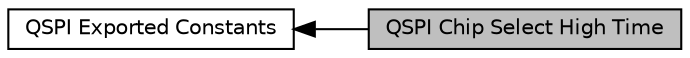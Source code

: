 digraph "QSPI Chip Select High Time"
{
  edge [fontname="Helvetica",fontsize="10",labelfontname="Helvetica",labelfontsize="10"];
  node [fontname="Helvetica",fontsize="10",shape=record];
  rankdir=LR;
  Node1 [label="QSPI Exported Constants",height=0.2,width=0.4,color="black", fillcolor="white", style="filled",URL="$group___q_s_p_i___exported___constants.html"];
  Node0 [label="QSPI Chip Select High Time",height=0.2,width=0.4,color="black", fillcolor="grey75", style="filled", fontcolor="black"];
  Node1->Node0 [shape=plaintext, dir="back", style="solid"];
}
